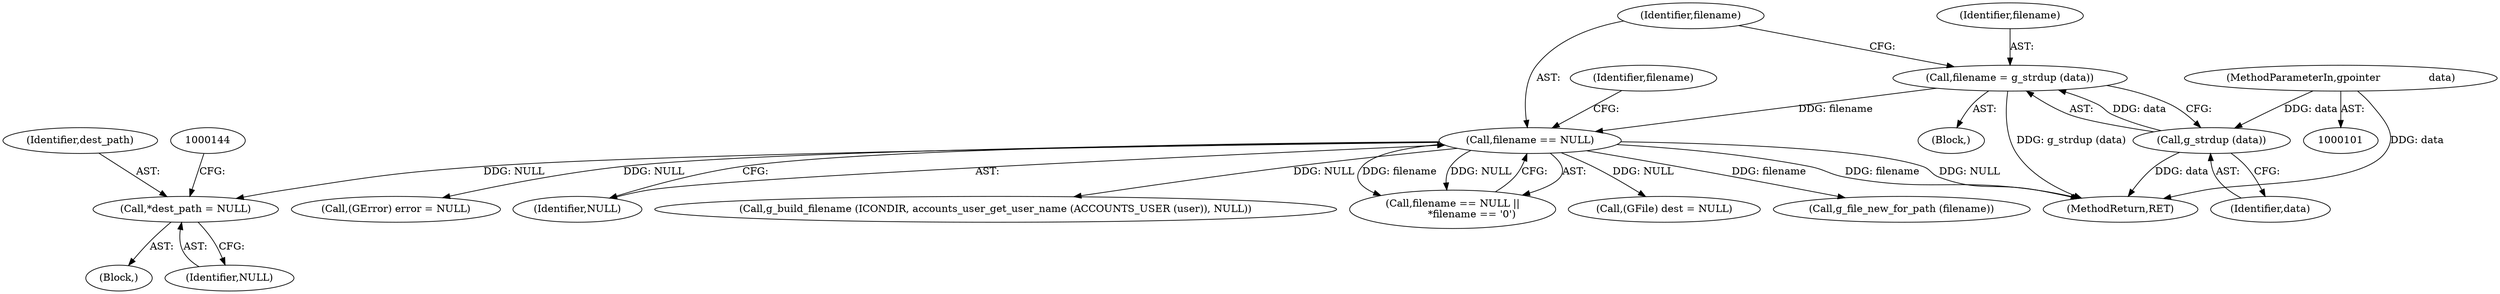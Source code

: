 digraph "0_accountsservice_f9abd359f71a5bce421b9ae23432f539a067847a@pointer" {
"1000139" [label="(Call,*dest_path = NULL)"];
"1000130" [label="(Call,filename == NULL)"];
"1000124" [label="(Call,filename = g_strdup (data))"];
"1000126" [label="(Call,g_strdup (data))"];
"1000105" [label="(MethodParameterIn,gpointer               data)"];
"1000105" [label="(MethodParameterIn,gpointer               data)"];
"1000130" [label="(Call,filename == NULL)"];
"1000131" [label="(Identifier,filename)"];
"1000140" [label="(Identifier,dest_path)"];
"1000142" [label="(Call,(GFile) dest = NULL)"];
"1000193" [label="(Call,g_file_new_for_path (filename))"];
"1000137" [label="(Block,)"];
"1000204" [label="(MethodReturn,RET)"];
"1000124" [label="(Call,filename = g_strdup (data))"];
"1000147" [label="(Call,(GError) error = NULL)"];
"1000126" [label="(Call,g_strdup (data))"];
"1000127" [label="(Identifier,data)"];
"1000125" [label="(Identifier,filename)"];
"1000132" [label="(Identifier,NULL)"];
"1000135" [label="(Identifier,filename)"];
"1000158" [label="(Call,g_build_filename (ICONDIR, accounts_user_get_user_name (ACCOUNTS_USER (user)), NULL))"];
"1000106" [label="(Block,)"];
"1000141" [label="(Identifier,NULL)"];
"1000129" [label="(Call,filename == NULL ||\n            *filename == '\0')"];
"1000139" [label="(Call,*dest_path = NULL)"];
"1000139" -> "1000137"  [label="AST: "];
"1000139" -> "1000141"  [label="CFG: "];
"1000140" -> "1000139"  [label="AST: "];
"1000141" -> "1000139"  [label="AST: "];
"1000144" -> "1000139"  [label="CFG: "];
"1000130" -> "1000139"  [label="DDG: NULL"];
"1000130" -> "1000129"  [label="AST: "];
"1000130" -> "1000132"  [label="CFG: "];
"1000131" -> "1000130"  [label="AST: "];
"1000132" -> "1000130"  [label="AST: "];
"1000135" -> "1000130"  [label="CFG: "];
"1000129" -> "1000130"  [label="CFG: "];
"1000130" -> "1000204"  [label="DDG: NULL"];
"1000130" -> "1000204"  [label="DDG: filename"];
"1000130" -> "1000129"  [label="DDG: filename"];
"1000130" -> "1000129"  [label="DDG: NULL"];
"1000124" -> "1000130"  [label="DDG: filename"];
"1000130" -> "1000142"  [label="DDG: NULL"];
"1000130" -> "1000147"  [label="DDG: NULL"];
"1000130" -> "1000158"  [label="DDG: NULL"];
"1000130" -> "1000193"  [label="DDG: filename"];
"1000124" -> "1000106"  [label="AST: "];
"1000124" -> "1000126"  [label="CFG: "];
"1000125" -> "1000124"  [label="AST: "];
"1000126" -> "1000124"  [label="AST: "];
"1000131" -> "1000124"  [label="CFG: "];
"1000124" -> "1000204"  [label="DDG: g_strdup (data)"];
"1000126" -> "1000124"  [label="DDG: data"];
"1000126" -> "1000127"  [label="CFG: "];
"1000127" -> "1000126"  [label="AST: "];
"1000126" -> "1000204"  [label="DDG: data"];
"1000105" -> "1000126"  [label="DDG: data"];
"1000105" -> "1000101"  [label="AST: "];
"1000105" -> "1000204"  [label="DDG: data"];
}
